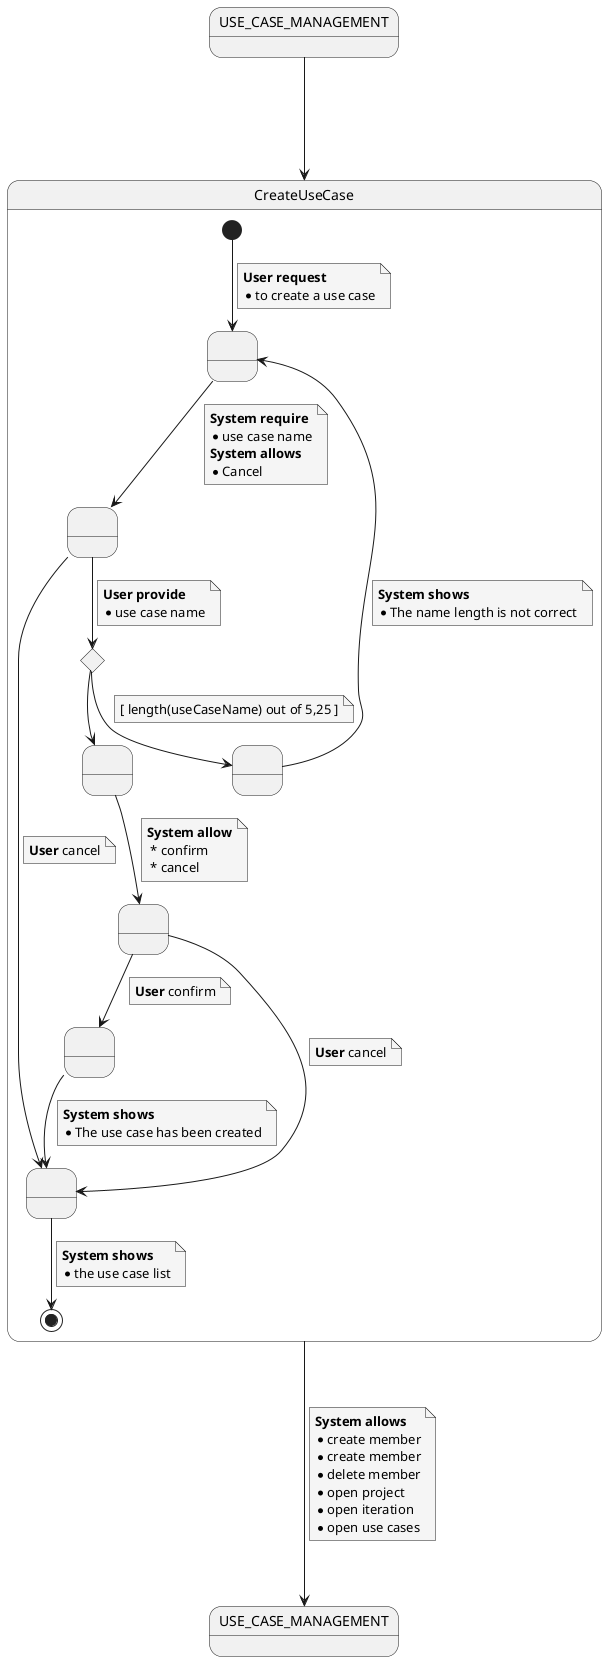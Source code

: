@startuml
skinparam NoteBackgroundColor #whiteSmoke


'Initial/end states
state init as "USE_CASE_MANAGEMENT"
state end as "USE_CASE_MANAGEMENT"

init ---> CreateUseCase
CreateUseCase ---> end
note on link
<b>System allows</b>
* create member
* create member
* delete member
* open project
* open iteration
* open use cases
end note

'Use case specfication
state CreateUseCase {
    state createOrdered as " "
    state editUseCase as " "
    state editedUseCase  <<choice>>
    state requireToConfirm  as " "
    state savedUseCase as " "
    state errorValidation as " "
    state toConfirm as " "
    state systemSave as " "

    'Main path
    [*] --> createOrdered
    note on link
        <b>User request</b>
        * to create a use case
    end note

    createOrdered --> editUseCase
    note on link
        <b>System require</b>
        * use case name
        <b>System allows</b>
        * Cancel
    end note
    editUseCase --> editedUseCase
    note on link
        <b>User provide</b>
        * use case name
    end note
    editedUseCase --> toConfirm
    toConfirm --> requireToConfirm
            note on link
            <b>System allow</b>
             * confirm
             * cancel
            end note
    requireToConfirm --> systemSave
        note on link
        <b>User</b> confirm
        end note
    systemSave --> savedUseCase
        note on link
            <b>System shows</b>
            * The use case has been created
        end note
    savedUseCase --> [*]
           note on link
           <b>System shows</b>
           * the use case list
           end note

    'variation path
    editedUseCase --> errorValidation
        note on link
        [ length(useCaseName) out of 5,25 ]
        end note

    errorValidation --> createOrdered
            note on link
            <b>System shows</b>
            * The name length is not correct
            end note

    'variation path
    requireToConfirm --> savedUseCase
    note on link
          <b>User</b> cancel
    end note

    'variation path
    editUseCase --> savedUseCase
    note on link
          <b>User</b> cancel
    end note

}

@enduml
